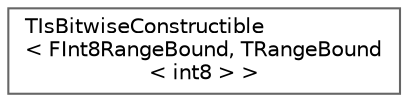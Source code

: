 digraph "Graphical Class Hierarchy"
{
 // INTERACTIVE_SVG=YES
 // LATEX_PDF_SIZE
  bgcolor="transparent";
  edge [fontname=Helvetica,fontsize=10,labelfontname=Helvetica,labelfontsize=10];
  node [fontname=Helvetica,fontsize=10,shape=box,height=0.2,width=0.4];
  rankdir="LR";
  Node0 [id="Node000000",label="TIsBitwiseConstructible\l\< FInt8RangeBound, TRangeBound\l\< int8 \> \>",height=0.2,width=0.4,color="grey40", fillcolor="white", style="filled",URL="$de/d25/structTIsBitwiseConstructible_3_01FInt8RangeBound_00_01TRangeBound_3_01int8_01_4_01_4.html",tooltip=" "];
}
